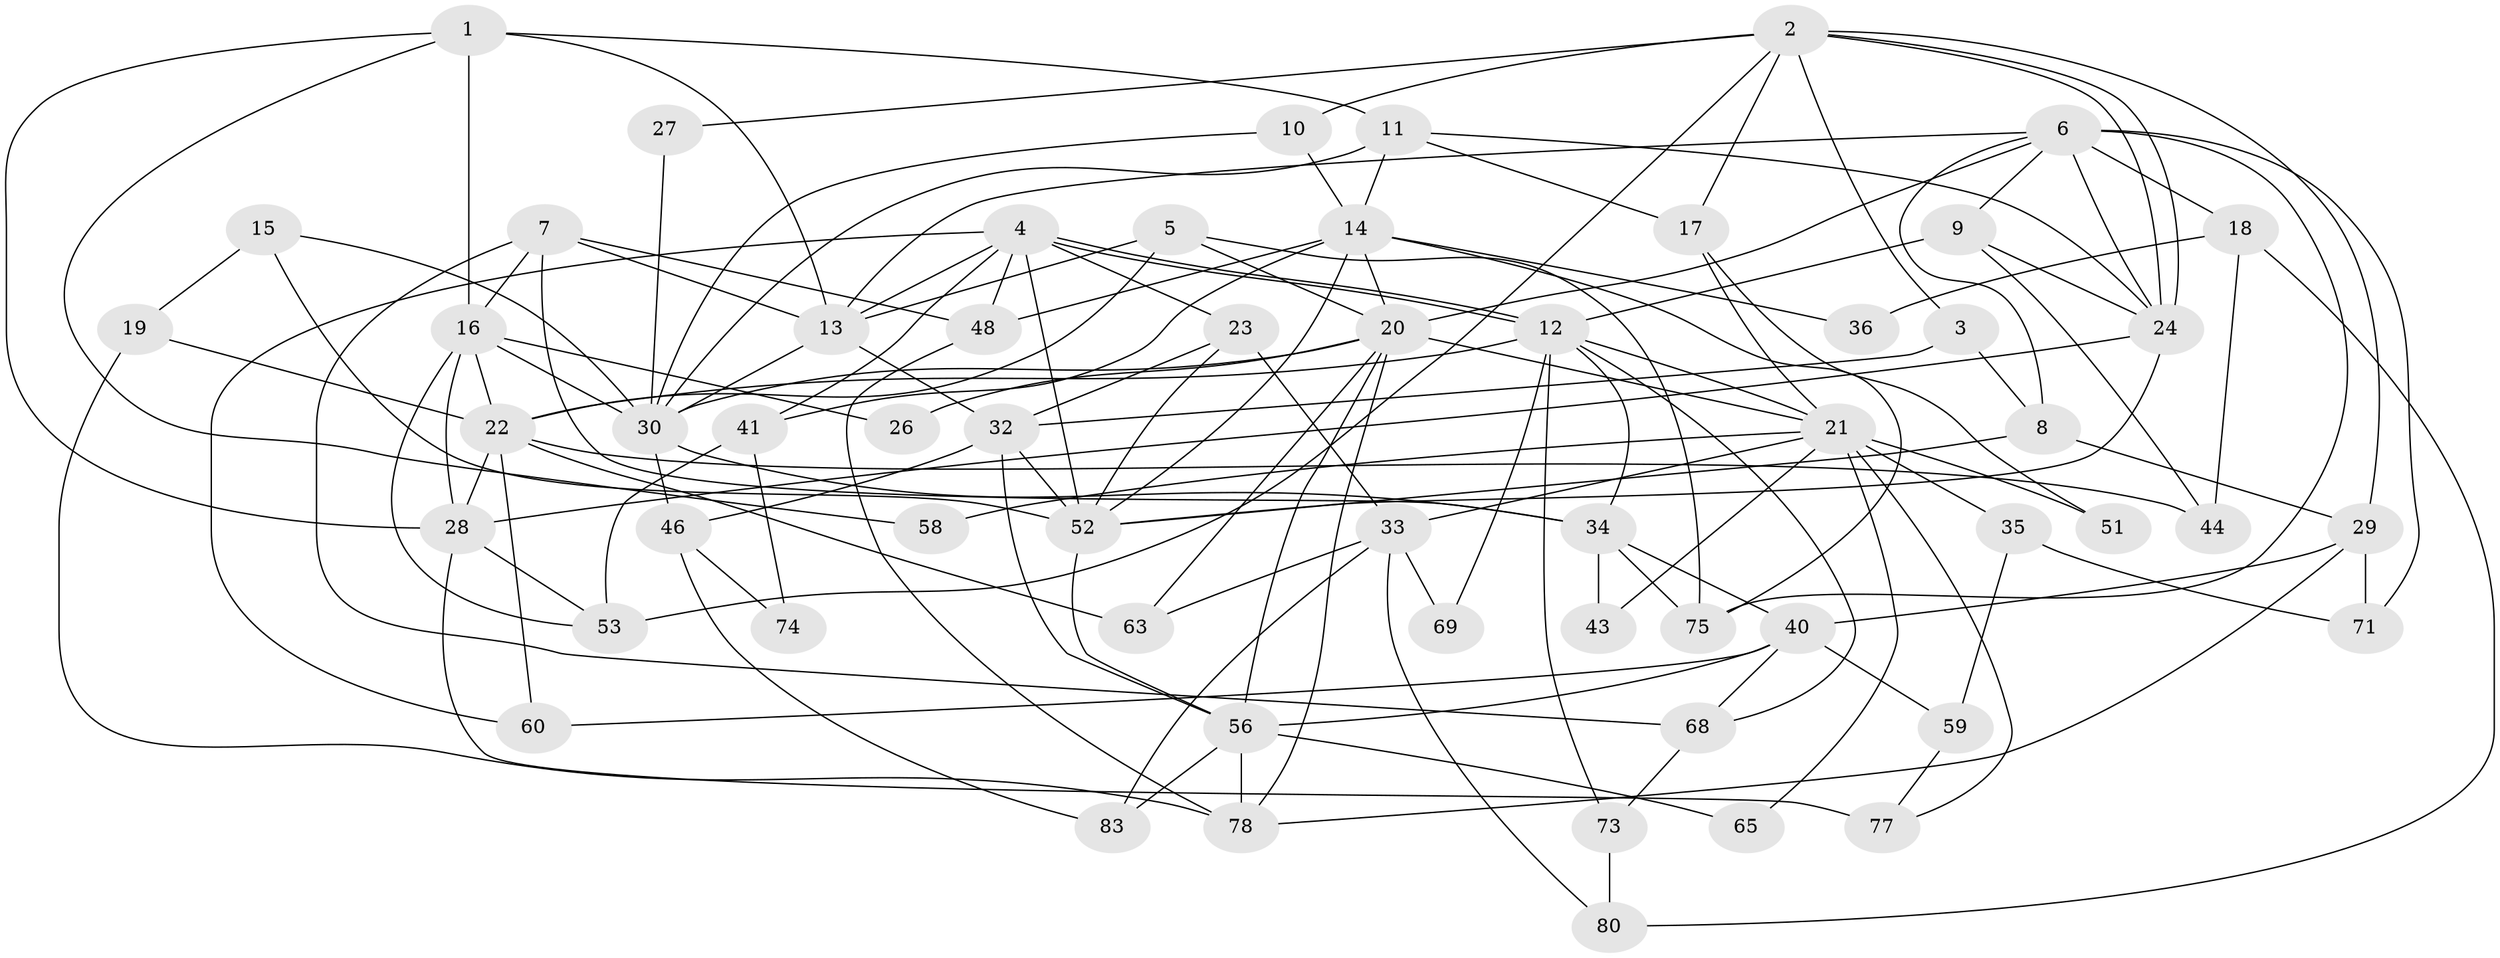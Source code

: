 // Generated by graph-tools (version 1.1) at 2025/24/03/03/25 07:24:02]
// undirected, 59 vertices, 138 edges
graph export_dot {
graph [start="1"]
  node [color=gray90,style=filled];
  1 [super="+38"];
  2 [super="+61"];
  3;
  4 [super="+54"];
  5;
  6 [super="+42"];
  7 [super="+76"];
  8;
  9 [super="+85"];
  10;
  11 [super="+66"];
  12 [super="+67"];
  13 [super="+72"];
  14 [super="+37"];
  15;
  16 [super="+82"];
  17;
  18 [super="+39"];
  19;
  20 [super="+50"];
  21 [super="+49"];
  22 [super="+25"];
  23;
  24 [super="+55"];
  26;
  27;
  28 [super="+62"];
  29;
  30 [super="+31"];
  32 [super="+45"];
  33 [super="+70"];
  34 [super="+47"];
  35;
  36;
  40 [super="+57"];
  41 [super="+64"];
  43;
  44;
  46;
  48;
  51;
  52 [super="+84"];
  53;
  56 [super="+79"];
  58;
  59;
  60;
  63;
  65;
  68;
  69;
  71;
  73;
  74;
  75;
  77;
  78 [super="+81"];
  80;
  83;
  1 -- 28;
  1 -- 16;
  1 -- 58;
  1 -- 11;
  1 -- 13;
  2 -- 17;
  2 -- 24;
  2 -- 24;
  2 -- 3;
  2 -- 10;
  2 -- 27;
  2 -- 53;
  2 -- 29;
  3 -- 8;
  3 -- 32;
  4 -- 48;
  4 -- 12;
  4 -- 12;
  4 -- 23;
  4 -- 41;
  4 -- 13;
  4 -- 52;
  4 -- 60;
  5 -- 20;
  5 -- 75;
  5 -- 13;
  5 -- 22;
  6 -- 13;
  6 -- 71;
  6 -- 75;
  6 -- 18 [weight=2];
  6 -- 20;
  6 -- 8;
  6 -- 9;
  6 -- 24;
  7 -- 34;
  7 -- 16;
  7 -- 48;
  7 -- 68;
  7 -- 13;
  8 -- 29;
  8 -- 52;
  9 -- 24;
  9 -- 12;
  9 -- 44;
  10 -- 14;
  10 -- 30;
  11 -- 17;
  11 -- 24 [weight=2];
  11 -- 30;
  11 -- 14;
  12 -- 34;
  12 -- 21;
  12 -- 68;
  12 -- 69;
  12 -- 22;
  12 -- 73;
  13 -- 32;
  13 -- 30;
  14 -- 36;
  14 -- 48;
  14 -- 52;
  14 -- 41;
  14 -- 20;
  14 -- 75;
  15 -- 19;
  15 -- 30;
  15 -- 52;
  16 -- 30;
  16 -- 26;
  16 -- 53;
  16 -- 28;
  16 -- 22;
  17 -- 21;
  17 -- 51;
  18 -- 44;
  18 -- 80;
  18 -- 36;
  19 -- 22;
  19 -- 78;
  20 -- 30;
  20 -- 63;
  20 -- 21;
  20 -- 56;
  20 -- 78;
  20 -- 26;
  21 -- 35;
  21 -- 43;
  21 -- 51;
  21 -- 58;
  21 -- 33;
  21 -- 65;
  21 -- 77;
  22 -- 60;
  22 -- 28;
  22 -- 44;
  22 -- 63;
  23 -- 32;
  23 -- 33;
  23 -- 52;
  24 -- 28;
  24 -- 52;
  27 -- 30;
  28 -- 77 [weight=2];
  28 -- 53;
  29 -- 71;
  29 -- 78;
  29 -- 40;
  30 -- 34 [weight=2];
  30 -- 46;
  32 -- 46;
  32 -- 52 [weight=2];
  32 -- 56;
  33 -- 63;
  33 -- 69;
  33 -- 80;
  33 -- 83;
  34 -- 43;
  34 -- 75;
  34 -- 40;
  35 -- 71;
  35 -- 59;
  40 -- 60;
  40 -- 68;
  40 -- 59;
  40 -- 56;
  41 -- 74;
  41 -- 53;
  46 -- 74;
  46 -- 83;
  48 -- 78;
  52 -- 56;
  56 -- 65;
  56 -- 83;
  56 -- 78;
  59 -- 77;
  68 -- 73;
  73 -- 80;
}
